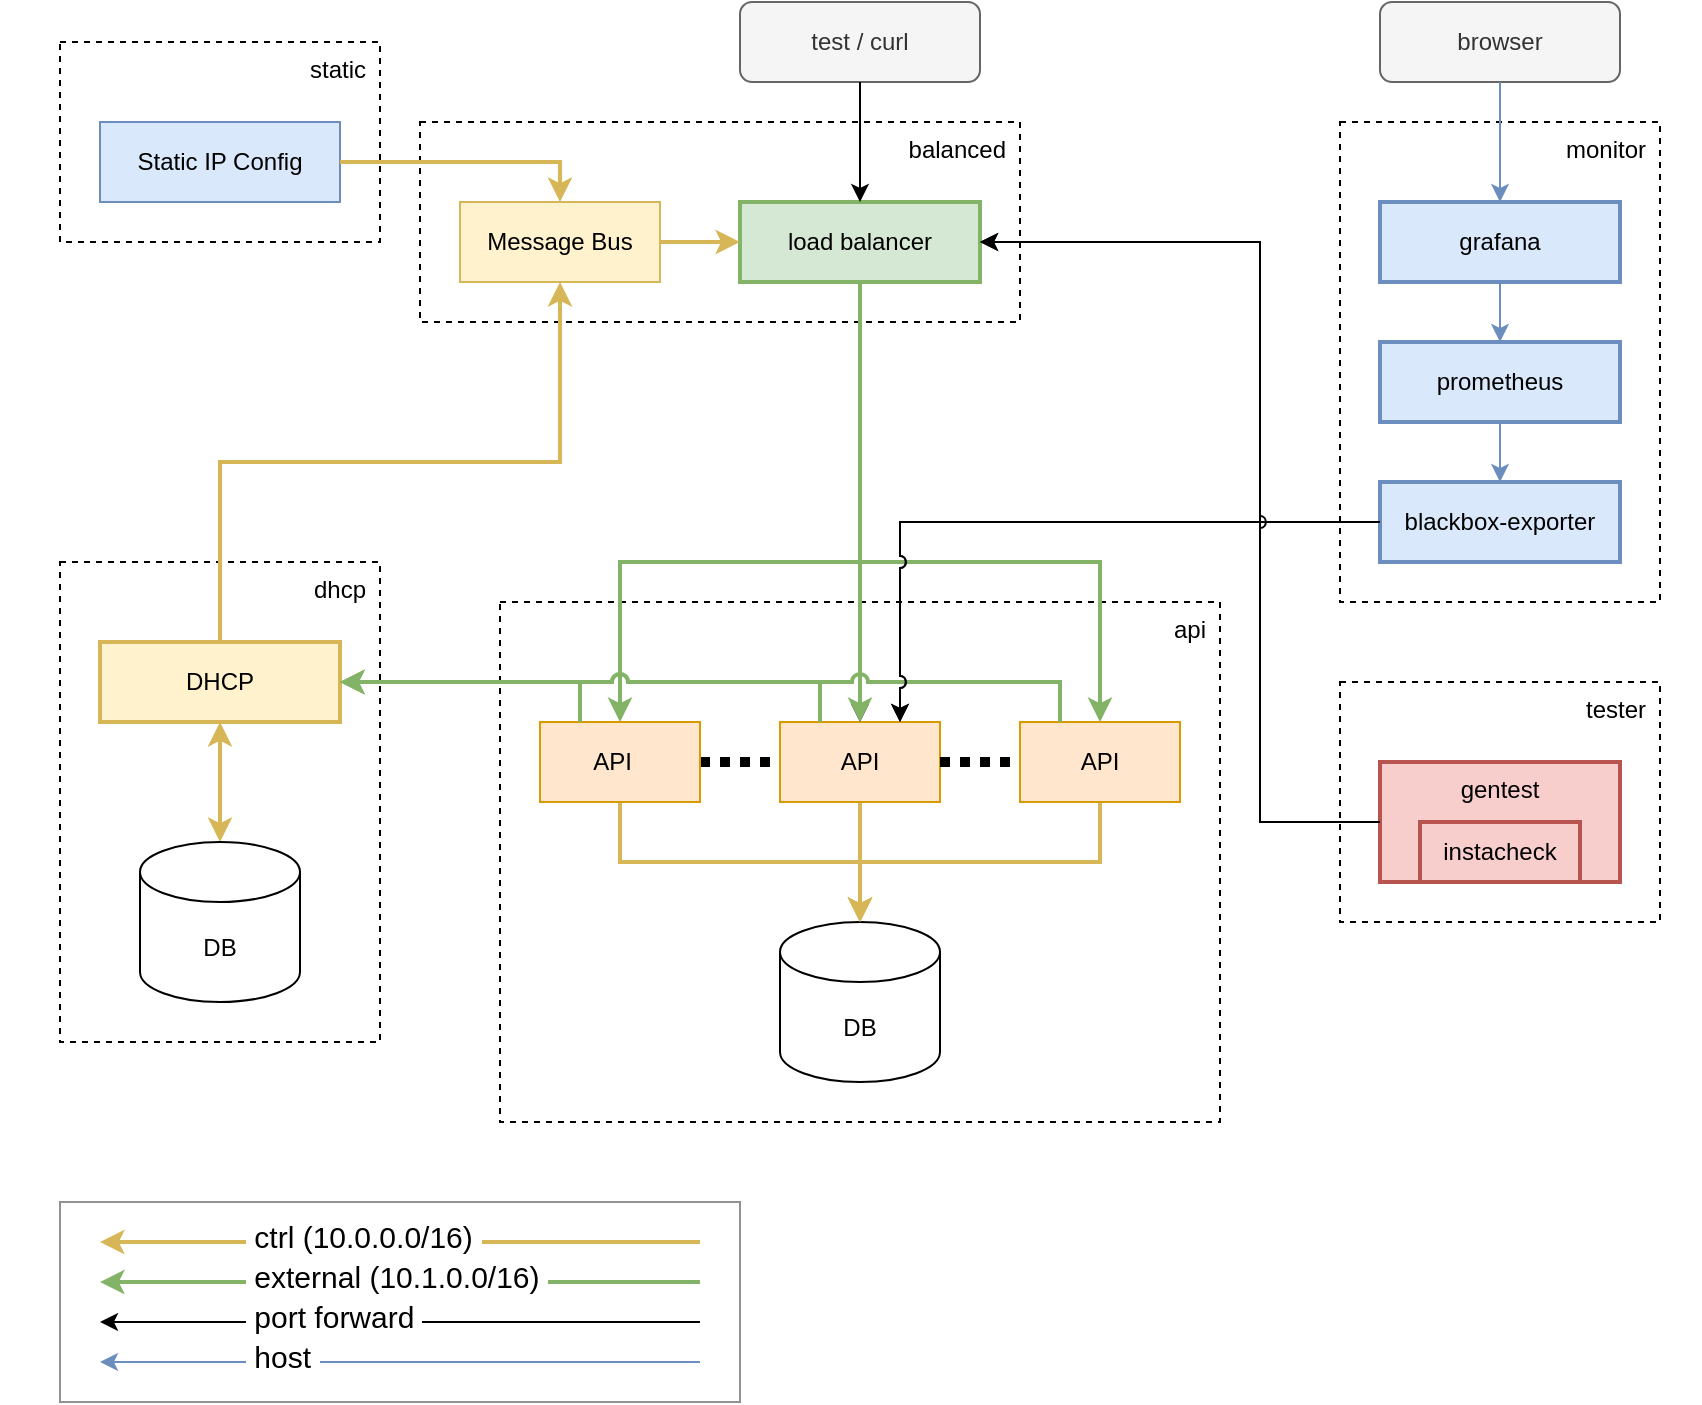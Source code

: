 <mxfile version="24.2.5" type="device">
  <diagram name="Page-1" id="K1gxsHRC21x64zDBbmLe">
    <mxGraphModel dx="392" dy="878" grid="1" gridSize="10" guides="1" tooltips="1" connect="1" arrows="1" fold="1" page="1" pageScale="1" pageWidth="850" pageHeight="1100" math="0" shadow="0">
      <root>
        <mxCell id="0" />
        <mxCell id="VIT9YPPph-bNZRMk1_W2-82" value="Background" parent="0" />
        <mxCell id="VIT9YPPph-bNZRMk1_W2-83" value="" style="rounded=0;whiteSpace=wrap;html=1;fillColor=none;strokeColor=none;" parent="VIT9YPPph-bNZRMk1_W2-82" vertex="1">
          <mxGeometry x="850" width="850" height="580" as="geometry" />
        </mxCell>
        <mxCell id="VIT9YPPph-bNZRMk1_W2-52" value="Legend" parent="0" />
        <mxCell id="VIT9YPPph-bNZRMk1_W2-53" value="" style="rounded=0;whiteSpace=wrap;html=1;strokeColor=#919191;" parent="VIT9YPPph-bNZRMk1_W2-52" vertex="1">
          <mxGeometry x="880" y="600" width="340" height="100" as="geometry" />
        </mxCell>
        <mxCell id="VIT9YPPph-bNZRMk1_W2-56" value="" style="rounded=0;orthogonalLoop=1;jettySize=auto;html=1;endArrow=classic;endFill=1;startArrow=none;startFill=0;strokeWidth=2;fillColor=#fff2cc;strokeColor=#d6b656;" parent="VIT9YPPph-bNZRMk1_W2-52" edge="1">
          <mxGeometry relative="1" as="geometry">
            <mxPoint x="1200" y="620" as="sourcePoint" />
            <mxPoint x="900" y="620" as="targetPoint" />
            <Array as="points" />
          </mxGeometry>
        </mxCell>
        <mxCell id="VIT9YPPph-bNZRMk1_W2-57" value="&lt;font style=&quot;font-size: 15px;&quot;&gt;&amp;nbsp;ctrl (10.0.0.0/16)&amp;nbsp;&lt;/font&gt;" style="edgeLabel;html=1;align=left;verticalAlign=middle;resizable=0;points=[];" parent="VIT9YPPph-bNZRMk1_W2-56" vertex="1" connectable="0">
          <mxGeometry x="-0.283" y="-3" relative="1" as="geometry">
            <mxPoint x="-122" as="offset" />
          </mxGeometry>
        </mxCell>
        <mxCell id="VIT9YPPph-bNZRMk1_W2-58" value="" style="rounded=0;orthogonalLoop=1;jettySize=auto;html=1;endArrow=classic;endFill=1;startArrow=none;startFill=0;strokeWidth=2;fillColor=#d5e8d4;strokeColor=#82b366;" parent="VIT9YPPph-bNZRMk1_W2-52" edge="1">
          <mxGeometry relative="1" as="geometry">
            <mxPoint x="1200" y="640" as="sourcePoint" />
            <mxPoint x="900" y="640" as="targetPoint" />
            <Array as="points" />
          </mxGeometry>
        </mxCell>
        <mxCell id="VIT9YPPph-bNZRMk1_W2-59" value="&lt;font style=&quot;font-size: 15px;&quot;&gt;&amp;nbsp;external (10.1.0.0/16)&amp;nbsp;&lt;/font&gt;" style="edgeLabel;html=1;align=left;verticalAlign=middle;resizable=0;points=[];" parent="VIT9YPPph-bNZRMk1_W2-58" vertex="1" connectable="0">
          <mxGeometry x="-0.283" y="-3" relative="1" as="geometry">
            <mxPoint x="-122" as="offset" />
          </mxGeometry>
        </mxCell>
        <mxCell id="VIT9YPPph-bNZRMk1_W2-64" value="" style="rounded=0;orthogonalLoop=1;jettySize=auto;html=1;endArrow=classic;endFill=1;startArrow=none;startFill=0;strokeWidth=1;fillColor=#d5e8d4;strokeColor=#000000;" parent="VIT9YPPph-bNZRMk1_W2-52" edge="1">
          <mxGeometry relative="1" as="geometry">
            <mxPoint x="1200" y="660" as="sourcePoint" />
            <mxPoint x="900" y="660" as="targetPoint" />
            <Array as="points" />
          </mxGeometry>
        </mxCell>
        <mxCell id="VIT9YPPph-bNZRMk1_W2-65" value="&lt;font style=&quot;font-size: 15px;&quot;&gt;&amp;nbsp;port forward&amp;nbsp;&lt;/font&gt;" style="edgeLabel;html=1;align=left;verticalAlign=middle;resizable=0;points=[];" parent="VIT9YPPph-bNZRMk1_W2-64" vertex="1" connectable="0">
          <mxGeometry x="-0.283" y="-3" relative="1" as="geometry">
            <mxPoint x="-122" as="offset" />
          </mxGeometry>
        </mxCell>
        <mxCell id="VIT9YPPph-bNZRMk1_W2-78" value="" style="rounded=0;orthogonalLoop=1;jettySize=auto;html=1;endArrow=classic;endFill=1;startArrow=none;startFill=0;strokeWidth=1;fillColor=#dae8fc;strokeColor=#6c8ebf;" parent="VIT9YPPph-bNZRMk1_W2-52" edge="1">
          <mxGeometry relative="1" as="geometry">
            <mxPoint x="1200" y="680" as="sourcePoint" />
            <mxPoint x="900" y="680" as="targetPoint" />
            <Array as="points" />
          </mxGeometry>
        </mxCell>
        <mxCell id="VIT9YPPph-bNZRMk1_W2-79" value="&lt;font style=&quot;font-size: 15px;&quot;&gt;&amp;nbsp;host&amp;nbsp;&lt;/font&gt;" style="edgeLabel;html=1;align=left;verticalAlign=middle;resizable=0;points=[];" parent="VIT9YPPph-bNZRMk1_W2-78" vertex="1" connectable="0">
          <mxGeometry x="-0.283" y="-3" relative="1" as="geometry">
            <mxPoint x="-122" as="offset" />
          </mxGeometry>
        </mxCell>
        <mxCell id="VIT9YPPph-bNZRMk1_W2-93" value="api box" parent="0" />
        <mxCell id="VIT9YPPph-bNZRMk1_W2-34" value="api" style="rounded=0;whiteSpace=wrap;html=1;align=right;verticalAlign=top;spacingRight=5;dashed=1;" parent="VIT9YPPph-bNZRMk1_W2-93" vertex="1">
          <mxGeometry x="1100" y="300" width="360" height="260" as="geometry" />
        </mxCell>
        <mxCell id="VIT9YPPph-bNZRMk1_W2-1" value="api" parent="0" />
        <mxCell id="VIT9YPPph-bNZRMk1_W2-2" value="DB" style="shape=cylinder3;whiteSpace=wrap;html=1;boundedLbl=1;backgroundOutline=1;size=15;" parent="VIT9YPPph-bNZRMk1_W2-1" vertex="1">
          <mxGeometry x="1240" y="460" width="80" height="80" as="geometry" />
        </mxCell>
        <mxCell id="VIT9YPPph-bNZRMk1_W2-24" style="edgeStyle=orthogonalEdgeStyle;rounded=0;orthogonalLoop=1;jettySize=auto;html=1;exitX=0.5;exitY=1;exitDx=0;exitDy=0;entryX=0.5;entryY=0;entryDx=0;entryDy=0;entryPerimeter=0;jumpStyle=arc;strokeColor=#d6b656;strokeWidth=2;align=center;verticalAlign=middle;fontFamily=Helvetica;fontSize=11;fontColor=default;labelBackgroundColor=default;startArrow=none;startFill=0;endArrow=classic;endFill=1;fillColor=#fff2cc;" parent="VIT9YPPph-bNZRMk1_W2-1" source="VIT9YPPph-bNZRMk1_W2-4" target="VIT9YPPph-bNZRMk1_W2-2" edge="1">
          <mxGeometry relative="1" as="geometry">
            <mxPoint x="1380" y="560" as="targetPoint" />
            <Array as="points">
              <mxPoint x="1160" y="430" />
              <mxPoint x="1280" y="430" />
            </Array>
          </mxGeometry>
        </mxCell>
        <mxCell id="VIT9YPPph-bNZRMk1_W2-23" style="edgeStyle=orthogonalEdgeStyle;rounded=0;orthogonalLoop=1;jettySize=auto;html=1;exitX=0.5;exitY=1;exitDx=0;exitDy=0;entryX=0.5;entryY=0;entryDx=0;entryDy=0;entryPerimeter=0;jumpStyle=arc;strokeColor=#d6b656;strokeWidth=2;align=center;verticalAlign=middle;fontFamily=Helvetica;fontSize=11;fontColor=default;labelBackgroundColor=default;startArrow=none;startFill=0;endArrow=classic;endFill=1;fillColor=#fff2cc;" parent="VIT9YPPph-bNZRMk1_W2-1" source="VIT9YPPph-bNZRMk1_W2-5" target="VIT9YPPph-bNZRMk1_W2-2" edge="1">
          <mxGeometry relative="1" as="geometry">
            <mxPoint x="1380" y="560" as="targetPoint" />
            <Array as="points">
              <mxPoint x="1280" y="450" />
              <mxPoint x="1280" y="450" />
            </Array>
          </mxGeometry>
        </mxCell>
        <mxCell id="VIT9YPPph-bNZRMk1_W2-5" value="API" style="rounded=0;whiteSpace=wrap;html=1;fillColor=#ffe6cc;strokeColor=#d79b00;" parent="VIT9YPPph-bNZRMk1_W2-1" vertex="1">
          <mxGeometry x="1240" y="360" width="80" height="40" as="geometry" />
        </mxCell>
        <mxCell id="VIT9YPPph-bNZRMk1_W2-22" style="edgeStyle=orthogonalEdgeStyle;rounded=0;orthogonalLoop=1;jettySize=auto;html=1;exitX=0.5;exitY=1;exitDx=0;exitDy=0;entryX=0.5;entryY=0;entryDx=0;entryDy=0;entryPerimeter=0;jumpStyle=arc;strokeColor=#d6b656;strokeWidth=2;align=center;verticalAlign=middle;fontFamily=Helvetica;fontSize=11;fontColor=default;labelBackgroundColor=default;startArrow=none;startFill=0;endArrow=classic;endFill=1;fillColor=#fff2cc;" parent="VIT9YPPph-bNZRMk1_W2-1" source="VIT9YPPph-bNZRMk1_W2-6" target="VIT9YPPph-bNZRMk1_W2-2" edge="1">
          <mxGeometry relative="1" as="geometry">
            <mxPoint x="1350" y="510" as="targetPoint" />
            <Array as="points">
              <mxPoint x="1400" y="430" />
              <mxPoint x="1280" y="430" />
            </Array>
          </mxGeometry>
        </mxCell>
        <mxCell id="VIT9YPPph-bNZRMk1_W2-43" value="user" parent="0" />
        <mxCell id="VIT9YPPph-bNZRMk1_W2-20" value="test / curl" style="rounded=1;whiteSpace=wrap;html=1;fillColor=#f5f5f5;strokeColor=#666666;fontColor=#333333;" parent="VIT9YPPph-bNZRMk1_W2-43" vertex="1">
          <mxGeometry x="1220" width="120" height="40" as="geometry" />
        </mxCell>
        <mxCell id="VIT9YPPph-bNZRMk1_W2-42" value="direct" parent="0" />
        <mxCell id="VIT9YPPph-bNZRMk1_W2-45" style="edgeStyle=orthogonalEdgeStyle;rounded=0;orthogonalLoop=1;jettySize=auto;html=1;exitX=0.5;exitY=1;exitDx=0;exitDy=0;entryX=0.5;entryY=0;entryDx=0;entryDy=0;" parent="VIT9YPPph-bNZRMk1_W2-42" source="VIT9YPPph-bNZRMk1_W2-20" target="VIT9YPPph-bNZRMk1_W2-5" edge="1">
          <mxGeometry relative="1" as="geometry">
            <mxPoint x="1150" y="50" as="sourcePoint" />
            <mxPoint x="1090" y="370" as="targetPoint" />
            <Array as="points">
              <mxPoint x="1280" y="200" />
              <mxPoint x="1280" y="200" />
            </Array>
          </mxGeometry>
        </mxCell>
        <mxCell id="VIT9YPPph-bNZRMk1_W2-40" value="balanced" parent="0" />
        <mxCell id="VIT9YPPph-bNZRMk1_W2-27" style="edgeStyle=orthogonalEdgeStyle;rounded=0;orthogonalLoop=1;jettySize=auto;html=1;exitX=0.5;exitY=1;exitDx=0;exitDy=0;entryX=0.5;entryY=0;entryDx=0;entryDy=0;strokeColor=#82b366;strokeWidth=2;align=center;verticalAlign=middle;fontFamily=Helvetica;fontSize=11;fontColor=default;labelBackgroundColor=default;startArrow=none;startFill=0;endArrow=classic;endFill=1;fillColor=#d5e8d4;" parent="VIT9YPPph-bNZRMk1_W2-40" source="VIT9YPPph-bNZRMk1_W2-9" target="VIT9YPPph-bNZRMk1_W2-5" edge="1">
          <mxGeometry relative="1" as="geometry">
            <mxPoint x="1300" y="240" as="sourcePoint" />
            <mxPoint x="1320" y="350" as="targetPoint" />
            <Array as="points" />
          </mxGeometry>
        </mxCell>
        <mxCell id="VIT9YPPph-bNZRMk1_W2-37" value="balanced" style="rounded=0;whiteSpace=wrap;html=1;align=right;verticalAlign=top;spacingRight=5;dashed=1;" parent="VIT9YPPph-bNZRMk1_W2-40" vertex="1">
          <mxGeometry x="1060" y="60" width="300" height="100" as="geometry" />
        </mxCell>
        <mxCell id="VIT9YPPph-bNZRMk1_W2-10" style="edgeStyle=orthogonalEdgeStyle;rounded=0;orthogonalLoop=1;jettySize=auto;html=1;exitX=0.5;exitY=1;exitDx=0;exitDy=0;entryX=0.5;entryY=0;entryDx=0;entryDy=0;strokeColor=#82b366;strokeWidth=2;align=center;verticalAlign=middle;fontFamily=Helvetica;fontSize=11;fontColor=default;labelBackgroundColor=default;startArrow=none;startFill=0;endArrow=classic;endFill=1;fillColor=#d5e8d4;" parent="VIT9YPPph-bNZRMk1_W2-40" source="VIT9YPPph-bNZRMk1_W2-9" target="VIT9YPPph-bNZRMk1_W2-4" edge="1">
          <mxGeometry relative="1" as="geometry">
            <mxPoint x="1300" y="240" as="sourcePoint" />
            <mxPoint x="1080" y="380" as="targetPoint" />
            <Array as="points">
              <mxPoint x="1280" y="280" />
              <mxPoint x="1160" y="280" />
            </Array>
          </mxGeometry>
        </mxCell>
        <mxCell id="VIT9YPPph-bNZRMk1_W2-9" value="load balancer" style="rounded=0;whiteSpace=wrap;html=1;fillColor=#d5e8d4;strokeColor=#82b366;verticalAlign=middle;align=center;fontFamily=Helvetica;fontSize=12;strokeWidth=2;spacingLeft=5;spacingRight=5;" parent="VIT9YPPph-bNZRMk1_W2-40" vertex="1">
          <mxGeometry x="1220" y="100" width="120" height="40" as="geometry" />
        </mxCell>
        <mxCell id="VIT9YPPph-bNZRMk1_W2-21" style="edgeStyle=orthogonalEdgeStyle;rounded=0;orthogonalLoop=1;jettySize=auto;html=1;exitX=0.5;exitY=1;exitDx=0;exitDy=0;entryX=0.5;entryY=0;entryDx=0;entryDy=0;" parent="VIT9YPPph-bNZRMk1_W2-40" source="VIT9YPPph-bNZRMk1_W2-20" target="VIT9YPPph-bNZRMk1_W2-9" edge="1">
          <mxGeometry relative="1" as="geometry" />
        </mxCell>
        <mxCell id="VIT9YPPph-bNZRMk1_W2-14" style="edgeStyle=orthogonalEdgeStyle;rounded=0;orthogonalLoop=1;jettySize=auto;html=1;exitX=1;exitY=0.5;exitDx=0;exitDy=0;entryX=0;entryY=0.5;entryDx=0;entryDy=0;strokeColor=#d6b656;strokeWidth=2;align=center;verticalAlign=middle;fontFamily=Helvetica;fontSize=11;fontColor=default;labelBackgroundColor=default;startArrow=none;startFill=0;endArrow=classic;endFill=1;fillColor=#fff2cc;" parent="VIT9YPPph-bNZRMk1_W2-40" source="VIT9YPPph-bNZRMk1_W2-8" target="VIT9YPPph-bNZRMk1_W2-9" edge="1">
          <mxGeometry relative="1" as="geometry" />
        </mxCell>
        <mxCell id="VIT9YPPph-bNZRMk1_W2-8" value="Message Bus" style="rounded=0;whiteSpace=wrap;html=1;fillColor=#fff2cc;strokeColor=#d6b656;" parent="VIT9YPPph-bNZRMk1_W2-40" vertex="1">
          <mxGeometry x="1080" y="100" width="100" height="40" as="geometry" />
        </mxCell>
        <mxCell id="VIT9YPPph-bNZRMk1_W2-6" value="API" style="rounded=0;whiteSpace=wrap;html=1;fillColor=#ffe6cc;strokeColor=#d79b00;" parent="VIT9YPPph-bNZRMk1_W2-40" vertex="1">
          <mxGeometry x="1360" y="360" width="80" height="40" as="geometry" />
        </mxCell>
        <mxCell id="VIT9YPPph-bNZRMk1_W2-30" style="edgeStyle=orthogonalEdgeStyle;rounded=0;orthogonalLoop=1;jettySize=auto;html=1;exitX=1;exitY=0.5;exitDx=0;exitDy=0;dashed=1;dashPattern=1 1;strokeWidth=5;endArrow=none;endFill=0;entryX=0;entryY=0.5;entryDx=0;entryDy=0;" parent="VIT9YPPph-bNZRMk1_W2-40" source="VIT9YPPph-bNZRMk1_W2-5" target="VIT9YPPph-bNZRMk1_W2-6" edge="1">
          <mxGeometry relative="1" as="geometry">
            <mxPoint x="1190" y="390" as="sourcePoint" />
            <mxPoint x="1230" y="390" as="targetPoint" />
          </mxGeometry>
        </mxCell>
        <mxCell id="VIT9YPPph-bNZRMk1_W2-29" style="edgeStyle=orthogonalEdgeStyle;rounded=0;orthogonalLoop=1;jettySize=auto;html=1;exitX=1;exitY=0.5;exitDx=0;exitDy=0;dashed=1;dashPattern=1 1;strokeWidth=5;endArrow=none;endFill=0;" parent="VIT9YPPph-bNZRMk1_W2-40" source="VIT9YPPph-bNZRMk1_W2-4" target="VIT9YPPph-bNZRMk1_W2-5" edge="1">
          <mxGeometry relative="1" as="geometry" />
        </mxCell>
        <mxCell id="VIT9YPPph-bNZRMk1_W2-4" value="API&lt;span style=&quot;white-space: pre;&quot;&gt;&#x9;&lt;/span&gt;" style="rounded=0;whiteSpace=wrap;html=1;fillColor=#ffe6cc;strokeColor=#d79b00;" parent="VIT9YPPph-bNZRMk1_W2-40" vertex="1">
          <mxGeometry x="1120" y="360" width="80" height="40" as="geometry" />
        </mxCell>
        <mxCell id="VIT9YPPph-bNZRMk1_W2-12" style="edgeStyle=orthogonalEdgeStyle;rounded=0;orthogonalLoop=1;jettySize=auto;html=1;exitX=0.5;exitY=1;exitDx=0;exitDy=0;entryX=0.5;entryY=0;entryDx=0;entryDy=0;strokeColor=#82b366;strokeWidth=2;align=center;verticalAlign=middle;fontFamily=Helvetica;fontSize=11;fontColor=default;labelBackgroundColor=default;startArrow=none;startFill=0;endArrow=classic;endFill=1;fillColor=#d5e8d4;" parent="VIT9YPPph-bNZRMk1_W2-40" source="VIT9YPPph-bNZRMk1_W2-9" target="VIT9YPPph-bNZRMk1_W2-6" edge="1">
          <mxGeometry relative="1" as="geometry">
            <mxPoint x="1300" y="240" as="sourcePoint" />
            <Array as="points">
              <mxPoint x="1280" y="280" />
              <mxPoint x="1400" y="280" />
            </Array>
          </mxGeometry>
        </mxCell>
        <mxCell id="VIT9YPPph-bNZRMk1_W2-41" value="static" parent="0" />
        <mxCell id="VIT9YPPph-bNZRMk1_W2-36" value="static" style="rounded=0;whiteSpace=wrap;html=1;align=right;verticalAlign=top;spacingRight=5;dashed=1;" parent="VIT9YPPph-bNZRMk1_W2-41" vertex="1">
          <mxGeometry x="880" y="20" width="160" height="100" as="geometry" />
        </mxCell>
        <mxCell id="VIT9YPPph-bNZRMk1_W2-32" value="Static IP Config" style="rounded=0;whiteSpace=wrap;html=1;fillColor=#dae8fc;strokeColor=#6c8ebf;strokeWidth=1;align=center;verticalAlign=middle;fontFamily=Helvetica;fontSize=12;" parent="VIT9YPPph-bNZRMk1_W2-41" vertex="1">
          <mxGeometry x="900" y="60" width="120" height="40" as="geometry" />
        </mxCell>
        <mxCell id="VIT9YPPph-bNZRMk1_W2-33" style="edgeStyle=orthogonalEdgeStyle;rounded=0;orthogonalLoop=1;jettySize=auto;html=1;exitX=1;exitY=0.5;exitDx=0;exitDy=0;entryX=0.5;entryY=0;entryDx=0;entryDy=0;strokeColor=#d6b656;strokeWidth=2;align=center;verticalAlign=middle;fontFamily=Helvetica;fontSize=11;fontColor=default;labelBackgroundColor=default;startArrow=none;startFill=0;endArrow=classic;endFill=1;fillColor=#fff2cc;" parent="VIT9YPPph-bNZRMk1_W2-41" source="VIT9YPPph-bNZRMk1_W2-32" target="VIT9YPPph-bNZRMk1_W2-8" edge="1">
          <mxGeometry relative="1" as="geometry">
            <mxPoint x="1150" y="90" as="sourcePoint" />
            <mxPoint x="1150" y="130" as="targetPoint" />
          </mxGeometry>
        </mxCell>
        <mxCell id="VIT9YPPph-bNZRMk1_W2-31" value="dhcp" parent="0" />
        <mxCell id="VIT9YPPph-bNZRMk1_W2-39" value="dhcp" style="rounded=0;whiteSpace=wrap;html=1;align=right;verticalAlign=top;spacingRight=5;dashed=1;" parent="VIT9YPPph-bNZRMk1_W2-31" vertex="1">
          <mxGeometry x="880" y="280" width="160" height="240" as="geometry" />
        </mxCell>
        <mxCell id="VIT9YPPph-bNZRMk1_W2-3" value="DHCP" style="rounded=0;whiteSpace=wrap;html=1;fillColor=#fff2cc;strokeColor=#d6b656;strokeWidth=2;align=center;verticalAlign=middle;fontFamily=Helvetica;fontSize=12;fontColor=default;" parent="VIT9YPPph-bNZRMk1_W2-31" vertex="1">
          <mxGeometry x="900" y="320" width="120" height="40" as="geometry" />
        </mxCell>
        <mxCell id="VIT9YPPph-bNZRMk1_W2-19" style="edgeStyle=orthogonalEdgeStyle;rounded=0;orthogonalLoop=1;jettySize=auto;html=1;exitX=0.5;exitY=0;exitDx=0;exitDy=0;entryX=0.5;entryY=1;entryDx=0;entryDy=0;strokeColor=#d6b656;strokeWidth=2;align=center;verticalAlign=middle;fontFamily=Helvetica;fontSize=11;fontColor=default;labelBackgroundColor=default;startArrow=none;startFill=0;endArrow=classic;endFill=1;fillColor=#fff2cc;" parent="VIT9YPPph-bNZRMk1_W2-31" source="VIT9YPPph-bNZRMk1_W2-3" target="VIT9YPPph-bNZRMk1_W2-8" edge="1">
          <mxGeometry relative="1" as="geometry" />
        </mxCell>
        <mxCell id="VIT9YPPph-bNZRMk1_W2-15" style="edgeStyle=orthogonalEdgeStyle;rounded=0;orthogonalLoop=1;jettySize=auto;html=1;exitX=0.5;exitY=1;exitDx=0;exitDy=0;entryX=0.5;entryY=0;entryDx=0;entryDy=0;entryPerimeter=0;startArrow=classic;startFill=1;strokeColor=#d6b656;strokeWidth=2;align=center;verticalAlign=middle;fontFamily=Helvetica;fontSize=11;fontColor=default;labelBackgroundColor=default;endArrow=classic;endFill=1;fillColor=#fff2cc;" parent="VIT9YPPph-bNZRMk1_W2-31" source="VIT9YPPph-bNZRMk1_W2-3" target="VIT9YPPph-bNZRMk1_W2-51" edge="1">
          <mxGeometry relative="1" as="geometry" />
        </mxCell>
        <mxCell id="VIT9YPPph-bNZRMk1_W2-17" style="edgeStyle=orthogonalEdgeStyle;rounded=0;orthogonalLoop=1;jettySize=auto;html=1;exitX=1;exitY=0.5;exitDx=0;exitDy=0;entryX=0.25;entryY=0;entryDx=0;entryDy=0;startArrow=classic;startFill=1;endArrow=none;endFill=0;jumpStyle=arc;strokeColor=#82b366;strokeWidth=2;align=center;verticalAlign=middle;fontFamily=Helvetica;fontSize=11;fontColor=default;labelBackgroundColor=default;fillColor=#d5e8d4;" parent="VIT9YPPph-bNZRMk1_W2-31" source="VIT9YPPph-bNZRMk1_W2-3" target="VIT9YPPph-bNZRMk1_W2-5" edge="1">
          <mxGeometry relative="1" as="geometry">
            <Array as="points">
              <mxPoint x="1260" y="340" />
            </Array>
          </mxGeometry>
        </mxCell>
        <mxCell id="VIT9YPPph-bNZRMk1_W2-16" style="edgeStyle=orthogonalEdgeStyle;rounded=0;orthogonalLoop=1;jettySize=auto;html=1;exitX=1;exitY=0.5;exitDx=0;exitDy=0;entryX=0.25;entryY=0;entryDx=0;entryDy=0;endArrow=none;endFill=0;startArrow=classic;startFill=1;jumpStyle=arc;strokeColor=#82b366;strokeWidth=2;align=center;verticalAlign=middle;fontFamily=Helvetica;fontSize=11;fontColor=default;labelBackgroundColor=default;fillColor=#d5e8d4;" parent="VIT9YPPph-bNZRMk1_W2-31" source="VIT9YPPph-bNZRMk1_W2-3" target="VIT9YPPph-bNZRMk1_W2-4" edge="1">
          <mxGeometry relative="1" as="geometry">
            <Array as="points">
              <mxPoint x="1140" y="340" />
            </Array>
          </mxGeometry>
        </mxCell>
        <mxCell id="VIT9YPPph-bNZRMk1_W2-51" value="DB" style="shape=cylinder3;whiteSpace=wrap;html=1;boundedLbl=1;backgroundOutline=1;size=15;" parent="VIT9YPPph-bNZRMk1_W2-31" vertex="1">
          <mxGeometry x="920" y="420" width="80" height="80" as="geometry" />
        </mxCell>
        <mxCell id="VIT9YPPph-bNZRMk1_W2-18" style="edgeStyle=orthogonalEdgeStyle;rounded=0;orthogonalLoop=1;jettySize=auto;html=1;exitX=1;exitY=0.5;exitDx=0;exitDy=0;entryX=0.25;entryY=0;entryDx=0;entryDy=0;startArrow=classic;startFill=1;endArrow=none;endFill=0;jumpStyle=arc;strokeColor=#82b366;strokeWidth=2;align=center;verticalAlign=middle;fontFamily=Helvetica;fontSize=11;fontColor=default;labelBackgroundColor=default;fillColor=#d5e8d4;" parent="VIT9YPPph-bNZRMk1_W2-31" source="VIT9YPPph-bNZRMk1_W2-3" target="VIT9YPPph-bNZRMk1_W2-6" edge="1">
          <mxGeometry relative="1" as="geometry">
            <Array as="points">
              <mxPoint x="1380" y="340" />
            </Array>
          </mxGeometry>
        </mxCell>
        <mxCell id="VIT9YPPph-bNZRMk1_W2-66" value="monitor" parent="0" />
        <mxCell id="VIT9YPPph-bNZRMk1_W2-67" value="monitor" style="rounded=0;whiteSpace=wrap;html=1;align=right;verticalAlign=top;spacingRight=5;dashed=1;" parent="VIT9YPPph-bNZRMk1_W2-66" vertex="1">
          <mxGeometry x="1520" y="60" width="160" height="240" as="geometry" />
        </mxCell>
        <mxCell id="VIT9YPPph-bNZRMk1_W2-68" value="grafana" style="rounded=0;whiteSpace=wrap;html=1;fillColor=#dae8fc;strokeColor=#6c8ebf;verticalAlign=middle;align=center;fontFamily=Helvetica;fontSize=12;strokeWidth=2;spacingLeft=5;spacingRight=5;" parent="VIT9YPPph-bNZRMk1_W2-66" vertex="1">
          <mxGeometry x="1540" y="100" width="120" height="40" as="geometry" />
        </mxCell>
        <mxCell id="VIT9YPPph-bNZRMk1_W2-69" value="blackbox-exporter" style="rounded=0;whiteSpace=wrap;html=1;fillColor=#dae8fc;strokeColor=#6c8ebf;verticalAlign=middle;align=center;fontFamily=Helvetica;fontSize=12;strokeWidth=2;spacingLeft=5;spacingRight=5;" parent="VIT9YPPph-bNZRMk1_W2-66" vertex="1">
          <mxGeometry x="1540" y="240" width="120" height="40" as="geometry" />
        </mxCell>
        <mxCell id="VIT9YPPph-bNZRMk1_W2-70" value="prometheus" style="rounded=0;whiteSpace=wrap;html=1;fillColor=#dae8fc;strokeColor=#6c8ebf;verticalAlign=middle;align=center;fontFamily=Helvetica;fontSize=12;strokeWidth=2;spacingLeft=5;spacingRight=5;" parent="VIT9YPPph-bNZRMk1_W2-66" vertex="1">
          <mxGeometry x="1540" y="170" width="120" height="40" as="geometry" />
        </mxCell>
        <mxCell id="VIT9YPPph-bNZRMk1_W2-72" style="edgeStyle=orthogonalEdgeStyle;rounded=0;orthogonalLoop=1;jettySize=auto;html=1;exitX=0.5;exitY=1;exitDx=0;exitDy=0;strokeColor=#6c8ebf;strokeWidth=1;align=center;verticalAlign=middle;fontFamily=Helvetica;fontSize=11;fontColor=default;labelBackgroundColor=default;startArrow=none;startFill=0;endArrow=classic;endFill=1;fillColor=#dae8fc;entryX=0.5;entryY=0;entryDx=0;entryDy=0;" parent="VIT9YPPph-bNZRMk1_W2-66" source="VIT9YPPph-bNZRMk1_W2-68" target="VIT9YPPph-bNZRMk1_W2-70" edge="1">
          <mxGeometry relative="1" as="geometry">
            <mxPoint x="1310" y="170" as="sourcePoint" />
            <mxPoint x="1600" y="180" as="targetPoint" />
            <Array as="points" />
          </mxGeometry>
        </mxCell>
        <mxCell id="VIT9YPPph-bNZRMk1_W2-73" style="edgeStyle=orthogonalEdgeStyle;rounded=0;orthogonalLoop=1;jettySize=auto;html=1;exitX=0.5;exitY=1;exitDx=0;exitDy=0;strokeColor=#6c8ebf;strokeWidth=1;align=center;verticalAlign=middle;fontFamily=Helvetica;fontSize=11;fontColor=default;labelBackgroundColor=default;startArrow=none;startFill=0;endArrow=classic;endFill=1;fillColor=#dae8fc;entryX=0.5;entryY=0;entryDx=0;entryDy=0;" parent="VIT9YPPph-bNZRMk1_W2-66" source="VIT9YPPph-bNZRMk1_W2-70" target="VIT9YPPph-bNZRMk1_W2-69" edge="1">
          <mxGeometry relative="1" as="geometry">
            <mxPoint x="1610" y="160" as="sourcePoint" />
            <mxPoint x="1610" y="190" as="targetPoint" />
            <Array as="points" />
          </mxGeometry>
        </mxCell>
        <mxCell id="VIT9YPPph-bNZRMk1_W2-74" value="browser" style="rounded=1;whiteSpace=wrap;html=1;fillColor=#f5f5f5;strokeColor=#666666;fontColor=#333333;" parent="VIT9YPPph-bNZRMk1_W2-66" vertex="1">
          <mxGeometry x="1540" width="120" height="40" as="geometry" />
        </mxCell>
        <mxCell id="VIT9YPPph-bNZRMk1_W2-75" style="edgeStyle=orthogonalEdgeStyle;rounded=0;orthogonalLoop=1;jettySize=auto;html=1;exitX=0.5;exitY=1;exitDx=0;exitDy=0;entryX=0.5;entryY=0;entryDx=0;entryDy=0;strokeColor=#6c8ebf;strokeWidth=1;align=center;verticalAlign=middle;fontFamily=Helvetica;fontSize=11;fontColor=default;labelBackgroundColor=default;startArrow=none;startFill=0;endArrow=classic;endFill=1;fillColor=#dae8fc;" parent="VIT9YPPph-bNZRMk1_W2-66" source="VIT9YPPph-bNZRMk1_W2-74" target="VIT9YPPph-bNZRMk1_W2-68" edge="1">
          <mxGeometry relative="1" as="geometry">
            <mxPoint x="1310" y="50" as="sourcePoint" />
            <mxPoint x="1310" y="110" as="targetPoint" />
          </mxGeometry>
        </mxCell>
        <mxCell id="VIT9YPPph-bNZRMk1_W2-77" style="edgeStyle=orthogonalEdgeStyle;rounded=0;orthogonalLoop=1;jettySize=auto;html=1;exitX=0;exitY=0.5;exitDx=0;exitDy=0;entryX=1;entryY=0.5;entryDx=0;entryDy=0;" parent="VIT9YPPph-bNZRMk1_W2-66" source="VIT9YPPph-bNZRMk1_W2-69" target="VIT9YPPph-bNZRMk1_W2-9" edge="1">
          <mxGeometry relative="1" as="geometry">
            <mxPoint x="1550" y="280" as="sourcePoint" />
            <mxPoint x="1290" y="370" as="targetPoint" />
            <Array as="points">
              <mxPoint x="1480" y="260" />
              <mxPoint x="1480" y="120" />
            </Array>
          </mxGeometry>
        </mxCell>
        <mxCell id="VIT9YPPph-bNZRMk1_W2-76" style="edgeStyle=orthogonalEdgeStyle;rounded=0;orthogonalLoop=1;jettySize=auto;html=1;exitX=0;exitY=0.5;exitDx=0;exitDy=0;entryX=0.75;entryY=0;entryDx=0;entryDy=0;jumpStyle=arc;" parent="VIT9YPPph-bNZRMk1_W2-66" source="VIT9YPPph-bNZRMk1_W2-69" target="VIT9YPPph-bNZRMk1_W2-5" edge="1">
          <mxGeometry relative="1" as="geometry">
            <mxPoint x="1610" y="50" as="sourcePoint" />
            <mxPoint x="1250" y="290" as="targetPoint" />
            <Array as="points">
              <mxPoint x="1300" y="260" />
            </Array>
          </mxGeometry>
        </mxCell>
        <mxCell id="VIT9YPPph-bNZRMk1_W2-84" value="gentest" parent="0" />
        <mxCell id="VIT9YPPph-bNZRMk1_W2-85" value="tester" style="rounded=0;whiteSpace=wrap;html=1;align=right;verticalAlign=top;spacingRight=5;dashed=1;" parent="VIT9YPPph-bNZRMk1_W2-84" vertex="1">
          <mxGeometry x="1520" y="340" width="160" height="120" as="geometry" />
        </mxCell>
        <mxCell id="VIT9YPPph-bNZRMk1_W2-86" value="gentest" style="rounded=0;whiteSpace=wrap;html=1;fillColor=#f8cecc;strokeColor=#b85450;verticalAlign=top;align=center;fontFamily=Helvetica;fontSize=12;strokeWidth=2;spacingLeft=5;spacingRight=5;" parent="VIT9YPPph-bNZRMk1_W2-84" vertex="1">
          <mxGeometry x="1540" y="380" width="120" height="60" as="geometry" />
        </mxCell>
        <mxCell id="VIT9YPPph-bNZRMk1_W2-88" value="instacheck" style="rounded=0;whiteSpace=wrap;html=1;fillColor=#f8cecc;strokeColor=#b85450;verticalAlign=middle;align=center;fontFamily=Helvetica;fontSize=12;strokeWidth=2;spacingLeft=5;spacingRight=5;" parent="VIT9YPPph-bNZRMk1_W2-84" vertex="1">
          <mxGeometry x="1560" y="410" width="80" height="30" as="geometry" />
        </mxCell>
        <mxCell id="VIT9YPPph-bNZRMk1_W2-91" style="edgeStyle=orthogonalEdgeStyle;rounded=0;orthogonalLoop=1;jettySize=auto;html=1;exitX=0;exitY=0.5;exitDx=0;exitDy=0;entryX=1;entryY=0.5;entryDx=0;entryDy=0;jumpStyle=arc;" parent="VIT9YPPph-bNZRMk1_W2-84" source="VIT9YPPph-bNZRMk1_W2-86" target="VIT9YPPph-bNZRMk1_W2-9" edge="1">
          <mxGeometry relative="1" as="geometry">
            <mxPoint x="1550" y="280" as="sourcePoint" />
            <mxPoint x="1350" y="130" as="targetPoint" />
            <Array as="points">
              <mxPoint x="1480" y="410" />
              <mxPoint x="1480" y="120" />
            </Array>
          </mxGeometry>
        </mxCell>
        <mxCell id="VIT9YPPph-bNZRMk1_W2-92" style="edgeStyle=orthogonalEdgeStyle;rounded=0;orthogonalLoop=1;jettySize=auto;html=1;exitX=0;exitY=0.5;exitDx=0;exitDy=0;entryX=0.75;entryY=0;entryDx=0;entryDy=0;jumpStyle=arc;" parent="VIT9YPPph-bNZRMk1_W2-84" source="VIT9YPPph-bNZRMk1_W2-86" target="VIT9YPPph-bNZRMk1_W2-5" edge="1">
          <mxGeometry relative="1" as="geometry">
            <mxPoint x="1550" y="280" as="sourcePoint" />
            <mxPoint x="1310" y="370" as="targetPoint" />
            <Array as="points">
              <mxPoint x="1480" y="410" />
              <mxPoint x="1480" y="260" />
              <mxPoint x="1300" y="260" />
            </Array>
          </mxGeometry>
        </mxCell>
      </root>
    </mxGraphModel>
  </diagram>
</mxfile>
